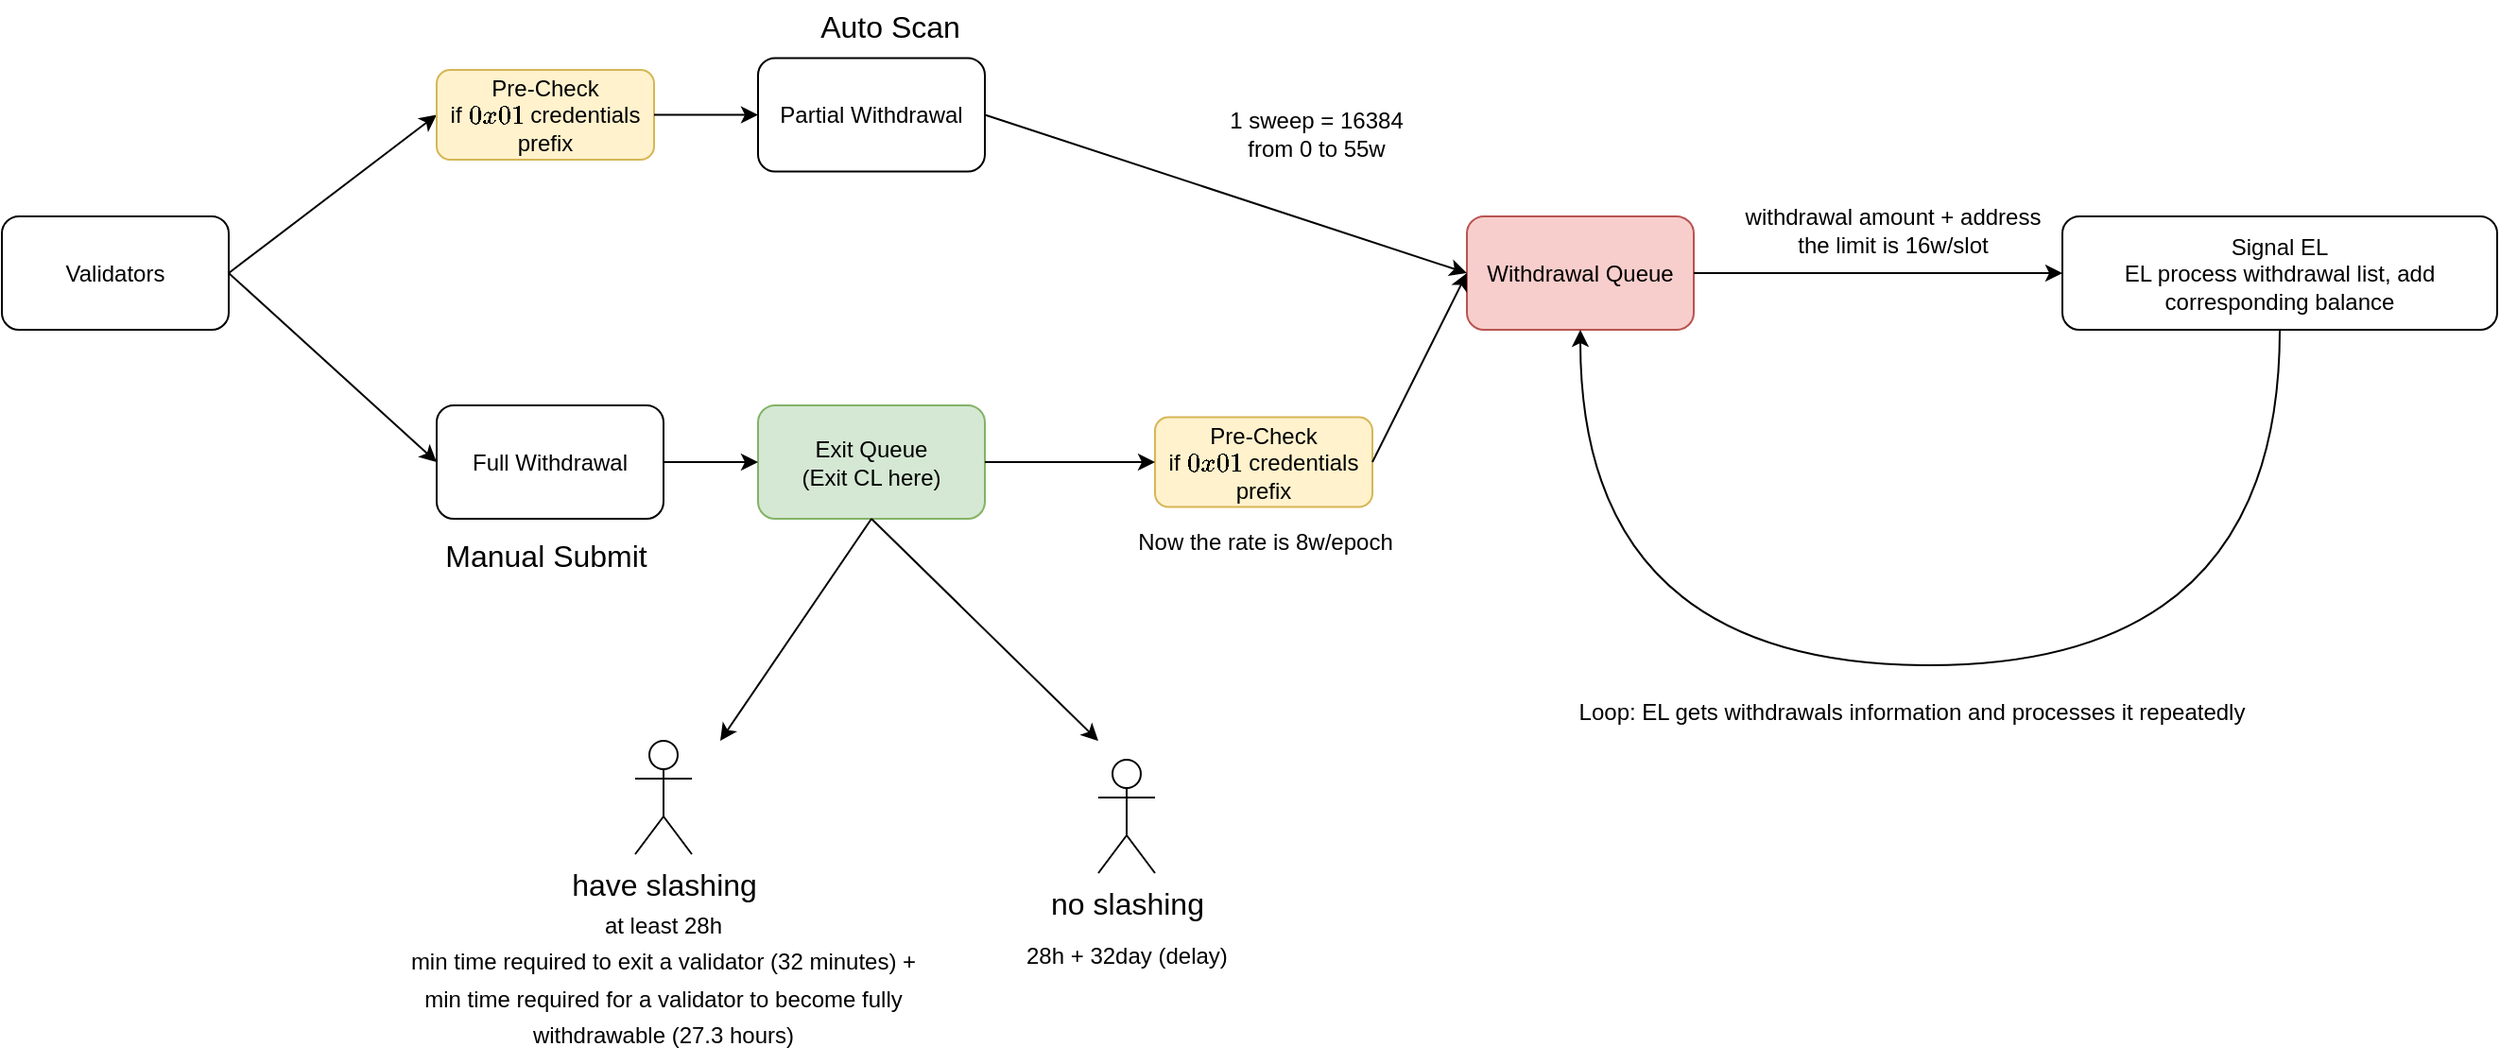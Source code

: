 <mxfile version="21.0.8" type="github">
  <diagram name="Page-1" id="ctulLeQlM0dMLgOaPzBB">
    <mxGraphModel dx="1987" dy="718" grid="1" gridSize="10" guides="1" tooltips="1" connect="1" arrows="1" fold="1" page="1" pageScale="1" pageWidth="850" pageHeight="1100" math="0" shadow="0">
      <root>
        <mxCell id="0" />
        <mxCell id="1" parent="0" />
        <mxCell id="wrPYwseuw_jgDltfjAQe-1" value="Validators" style="rounded=1;whiteSpace=wrap;html=1;" parent="1" vertex="1">
          <mxGeometry x="-270" y="342.5" width="120" height="60" as="geometry" />
        </mxCell>
        <mxCell id="wrPYwseuw_jgDltfjAQe-2" value="Partial Withdrawal" style="rounded=1;whiteSpace=wrap;html=1;" parent="1" vertex="1">
          <mxGeometry x="130" y="258.75" width="120" height="60" as="geometry" />
        </mxCell>
        <mxCell id="wrPYwseuw_jgDltfjAQe-4" value="Full Withdrawal" style="rounded=1;whiteSpace=wrap;html=1;" parent="1" vertex="1">
          <mxGeometry x="-40" y="442.5" width="120" height="60" as="geometry" />
        </mxCell>
        <mxCell id="wrPYwseuw_jgDltfjAQe-5" value="" style="endArrow=classic;html=1;rounded=0;fontSize=20;exitX=1;exitY=0.5;exitDx=0;exitDy=0;entryX=0;entryY=0.5;entryDx=0;entryDy=0;" parent="1" source="wrPYwseuw_jgDltfjAQe-1" target="CXpH8KRaZOT8DChW0XAy-1" edge="1">
          <mxGeometry width="50" height="50" relative="1" as="geometry">
            <mxPoint x="30" y="372.5" as="sourcePoint" />
            <mxPoint x="-130" y="300" as="targetPoint" />
          </mxGeometry>
        </mxCell>
        <mxCell id="wrPYwseuw_jgDltfjAQe-6" value="" style="endArrow=classic;html=1;rounded=0;fontSize=20;exitX=1;exitY=0.5;exitDx=0;exitDy=0;entryX=0;entryY=0.5;entryDx=0;entryDy=0;" parent="1" source="wrPYwseuw_jgDltfjAQe-1" target="wrPYwseuw_jgDltfjAQe-4" edge="1">
          <mxGeometry width="50" height="50" relative="1" as="geometry">
            <mxPoint x="20" y="382.5" as="sourcePoint" />
            <mxPoint x="-150" y="490" as="targetPoint" />
          </mxGeometry>
        </mxCell>
        <mxCell id="wrPYwseuw_jgDltfjAQe-9" value="&lt;font style=&quot;font-size: 16px;&quot;&gt;Auto Scan&lt;/font&gt;" style="text;html=1;strokeColor=none;fillColor=none;align=center;verticalAlign=middle;whiteSpace=wrap;rounded=0;fontSize=20;" parent="1" vertex="1">
          <mxGeometry x="140" y="230" width="120" height="20" as="geometry" />
        </mxCell>
        <mxCell id="wrPYwseuw_jgDltfjAQe-10" value="&lt;span style=&quot;font-size: 16px;&quot;&gt;Manual Submit&lt;/span&gt;" style="text;html=1;strokeColor=none;fillColor=none;align=center;verticalAlign=middle;whiteSpace=wrap;rounded=0;fontSize=20;" parent="1" vertex="1">
          <mxGeometry x="-42.5" y="510" width="120" height="20" as="geometry" />
        </mxCell>
        <mxCell id="wrPYwseuw_jgDltfjAQe-12" value="have slashing" style="shape=umlActor;verticalLabelPosition=bottom;verticalAlign=top;html=1;outlineConnect=0;fontSize=16;" parent="1" vertex="1">
          <mxGeometry x="65" y="620" width="30" height="60" as="geometry" />
        </mxCell>
        <mxCell id="wrPYwseuw_jgDltfjAQe-13" value="no slashing" style="shape=umlActor;verticalLabelPosition=bottom;verticalAlign=top;html=1;outlineConnect=0;fontSize=16;" parent="1" vertex="1">
          <mxGeometry x="310" y="630" width="30" height="60" as="geometry" />
        </mxCell>
        <mxCell id="wrPYwseuw_jgDltfjAQe-14" value="&lt;font style=&quot;font-size: 12px;&quot;&gt;at least 28h&lt;br&gt;min time required to exit a validator (32 minutes) + min time required for a validator to become fully withdrawable (27.3 hours)&lt;br&gt;&lt;/font&gt;" style="text;html=1;strokeColor=none;fillColor=none;align=center;verticalAlign=middle;whiteSpace=wrap;rounded=0;fontSize=16;" parent="1" vertex="1">
          <mxGeometry x="-60" y="700" width="280" height="90" as="geometry" />
        </mxCell>
        <mxCell id="wrPYwseuw_jgDltfjAQe-15" value="28h + 32day (delay)" style="text;whiteSpace=wrap;html=1;fontSize=12;" parent="1" vertex="1">
          <mxGeometry x="270" y="720" width="150" height="20" as="geometry" />
        </mxCell>
        <mxCell id="wrPYwseuw_jgDltfjAQe-19" value="Withdrawal Queue" style="rounded=1;whiteSpace=wrap;html=1;fontSize=12;fillColor=#f8cecc;strokeColor=#b85450;" parent="1" vertex="1">
          <mxGeometry x="505" y="342.5" width="120" height="60" as="geometry" />
        </mxCell>
        <mxCell id="wrPYwseuw_jgDltfjAQe-20" value="Exit Queue&lt;br&gt;(Exit CL here)" style="rounded=1;whiteSpace=wrap;html=1;fontSize=12;fillColor=#d5e8d4;strokeColor=#82b366;" parent="1" vertex="1">
          <mxGeometry x="130" y="442.5" width="120" height="60" as="geometry" />
        </mxCell>
        <mxCell id="wrPYwseuw_jgDltfjAQe-21" value="" style="endArrow=classic;html=1;rounded=0;fontSize=20;exitX=1;exitY=0.5;exitDx=0;exitDy=0;entryX=0;entryY=0.5;entryDx=0;entryDy=0;" parent="1" source="wrPYwseuw_jgDltfjAQe-4" target="wrPYwseuw_jgDltfjAQe-20" edge="1">
          <mxGeometry width="50" height="50" relative="1" as="geometry">
            <mxPoint x="370" y="402.5" as="sourcePoint" />
            <mxPoint x="270" y="380" as="targetPoint" />
          </mxGeometry>
        </mxCell>
        <mxCell id="wrPYwseuw_jgDltfjAQe-22" value="" style="endArrow=classic;html=1;rounded=0;fontSize=20;exitX=0.5;exitY=1;exitDx=0;exitDy=0;" parent="1" source="wrPYwseuw_jgDltfjAQe-20" edge="1">
          <mxGeometry width="50" height="50" relative="1" as="geometry">
            <mxPoint x="400" y="470" as="sourcePoint" />
            <mxPoint x="110" y="620" as="targetPoint" />
          </mxGeometry>
        </mxCell>
        <mxCell id="wrPYwseuw_jgDltfjAQe-23" value="" style="endArrow=classic;html=1;rounded=0;fontSize=20;exitX=0.5;exitY=1;exitDx=0;exitDy=0;" parent="1" source="wrPYwseuw_jgDltfjAQe-20" edge="1">
          <mxGeometry width="50" height="50" relative="1" as="geometry">
            <mxPoint x="580" y="500" as="sourcePoint" />
            <mxPoint x="310" y="620" as="targetPoint" />
          </mxGeometry>
        </mxCell>
        <mxCell id="wrPYwseuw_jgDltfjAQe-24" value="" style="endArrow=classic;html=1;rounded=0;fontSize=20;exitX=1;exitY=0.5;exitDx=0;exitDy=0;entryX=0;entryY=0.5;entryDx=0;entryDy=0;" parent="1" source="wrPYwseuw_jgDltfjAQe-2" target="wrPYwseuw_jgDltfjAQe-19" edge="1">
          <mxGeometry width="50" height="50" relative="1" as="geometry">
            <mxPoint x="330" y="472.5" as="sourcePoint" />
            <mxPoint x="270" y="380" as="targetPoint" />
          </mxGeometry>
        </mxCell>
        <mxCell id="wrPYwseuw_jgDltfjAQe-26" value="Now the rate is 8w/epoch" style="text;html=1;align=center;verticalAlign=middle;resizable=0;points=[];autosize=1;strokeColor=none;fillColor=none;fontSize=12;" parent="1" vertex="1">
          <mxGeometry x="317.5" y="500" width="160" height="30" as="geometry" />
        </mxCell>
        <mxCell id="wrPYwseuw_jgDltfjAQe-27" value="1 sweep = 16384&lt;br&gt;from 0 to 55w" style="text;html=1;align=center;verticalAlign=middle;resizable=0;points=[];autosize=1;strokeColor=none;fillColor=none;fontSize=12;" parent="1" vertex="1">
          <mxGeometry x="365" y="278.75" width="120" height="40" as="geometry" />
        </mxCell>
        <mxCell id="wrPYwseuw_jgDltfjAQe-28" value="Signal EL&lt;br&gt;EL process withdrawal list, add corresponding balance" style="rounded=1;whiteSpace=wrap;html=1;fontSize=12;" parent="1" vertex="1">
          <mxGeometry x="820" y="342.5" width="230" height="60" as="geometry" />
        </mxCell>
        <mxCell id="wrPYwseuw_jgDltfjAQe-29" value="" style="endArrow=classic;html=1;rounded=0;fontSize=20;exitX=1;exitY=0.5;exitDx=0;exitDy=0;entryX=0;entryY=0.5;entryDx=0;entryDy=0;" parent="1" source="wrPYwseuw_jgDltfjAQe-19" target="wrPYwseuw_jgDltfjAQe-28" edge="1">
          <mxGeometry width="50" height="50" relative="1" as="geometry">
            <mxPoint x="860" y="470" as="sourcePoint" />
            <mxPoint x="980" y="470" as="targetPoint" />
          </mxGeometry>
        </mxCell>
        <mxCell id="wrPYwseuw_jgDltfjAQe-30" value="withdrawal amount + address&lt;br&gt;the limit is 16w/slot" style="text;html=1;align=center;verticalAlign=middle;resizable=0;points=[];autosize=1;strokeColor=none;fillColor=none;fontSize=12;" parent="1" vertex="1">
          <mxGeometry x="640" y="330" width="180" height="40" as="geometry" />
        </mxCell>
        <mxCell id="wrPYwseuw_jgDltfjAQe-33" value="" style="endArrow=classic;html=1;rounded=0;fontSize=12;edgeStyle=orthogonalEdgeStyle;curved=1;exitX=0.5;exitY=1;exitDx=0;exitDy=0;entryX=0.5;entryY=1;entryDx=0;entryDy=0;" parent="1" source="wrPYwseuw_jgDltfjAQe-28" target="wrPYwseuw_jgDltfjAQe-19" edge="1">
          <mxGeometry width="50" height="50" relative="1" as="geometry">
            <mxPoint x="990" y="490" as="sourcePoint" />
            <mxPoint x="1040" y="440" as="targetPoint" />
            <Array as="points">
              <mxPoint x="935" y="580" />
              <mxPoint x="565" y="580" />
            </Array>
          </mxGeometry>
        </mxCell>
        <mxCell id="wrPYwseuw_jgDltfjAQe-34" value="Loop: EL gets withdrawals information and processes it repeatedly" style="text;html=1;align=center;verticalAlign=middle;resizable=0;points=[];autosize=1;strokeColor=none;fillColor=none;fontSize=12;" parent="1" vertex="1">
          <mxGeometry x="550" y="590" width="380" height="30" as="geometry" />
        </mxCell>
        <mxCell id="CXpH8KRaZOT8DChW0XAy-1" value="Pre-Check&lt;br&gt;if `0x01` credentials prefix" style="rounded=1;whiteSpace=wrap;html=1;fillColor=#fff2cc;strokeColor=#d6b656;" vertex="1" parent="1">
          <mxGeometry x="-40" y="265" width="115" height="47.5" as="geometry" />
        </mxCell>
        <mxCell id="CXpH8KRaZOT8DChW0XAy-2" value="" style="endArrow=classic;html=1;rounded=0;fontSize=20;exitX=1;exitY=0.5;exitDx=0;exitDy=0;entryX=0;entryY=0.5;entryDx=0;entryDy=0;" edge="1" parent="1" source="CXpH8KRaZOT8DChW0XAy-1" target="wrPYwseuw_jgDltfjAQe-2">
          <mxGeometry width="50" height="50" relative="1" as="geometry">
            <mxPoint x="-220" y="383" as="sourcePoint" />
            <mxPoint x="50" y="370" as="targetPoint" />
          </mxGeometry>
        </mxCell>
        <mxCell id="CXpH8KRaZOT8DChW0XAy-3" style="edgeStyle=orthogonalEdgeStyle;rounded=0;orthogonalLoop=1;jettySize=auto;html=1;exitX=0.5;exitY=1;exitDx=0;exitDy=0;" edge="1" parent="1" source="wrPYwseuw_jgDltfjAQe-10" target="wrPYwseuw_jgDltfjAQe-10">
          <mxGeometry relative="1" as="geometry" />
        </mxCell>
        <mxCell id="CXpH8KRaZOT8DChW0XAy-6" value="Pre-Check&lt;br&gt;if `0x01` credentials prefix" style="rounded=1;whiteSpace=wrap;html=1;fillColor=#fff2cc;strokeColor=#d6b656;" vertex="1" parent="1">
          <mxGeometry x="340" y="448.75" width="115" height="47.5" as="geometry" />
        </mxCell>
        <mxCell id="CXpH8KRaZOT8DChW0XAy-7" value="" style="endArrow=classic;html=1;rounded=0;fontSize=20;exitX=1;exitY=0.5;exitDx=0;exitDy=0;entryX=0;entryY=0.5;entryDx=0;entryDy=0;" edge="1" parent="1" source="wrPYwseuw_jgDltfjAQe-20" target="CXpH8KRaZOT8DChW0XAy-6">
          <mxGeometry width="50" height="50" relative="1" as="geometry">
            <mxPoint x="260" y="299" as="sourcePoint" />
            <mxPoint x="600" y="383" as="targetPoint" />
          </mxGeometry>
        </mxCell>
        <mxCell id="CXpH8KRaZOT8DChW0XAy-8" value="" style="endArrow=classic;html=1;rounded=0;fontSize=20;exitX=1;exitY=0.5;exitDx=0;exitDy=0;entryX=0;entryY=0.5;entryDx=0;entryDy=0;" edge="1" parent="1" source="CXpH8KRaZOT8DChW0XAy-6" target="wrPYwseuw_jgDltfjAQe-19">
          <mxGeometry width="50" height="50" relative="1" as="geometry">
            <mxPoint x="260" y="483" as="sourcePoint" />
            <mxPoint x="377" y="483" as="targetPoint" />
          </mxGeometry>
        </mxCell>
      </root>
    </mxGraphModel>
  </diagram>
</mxfile>
